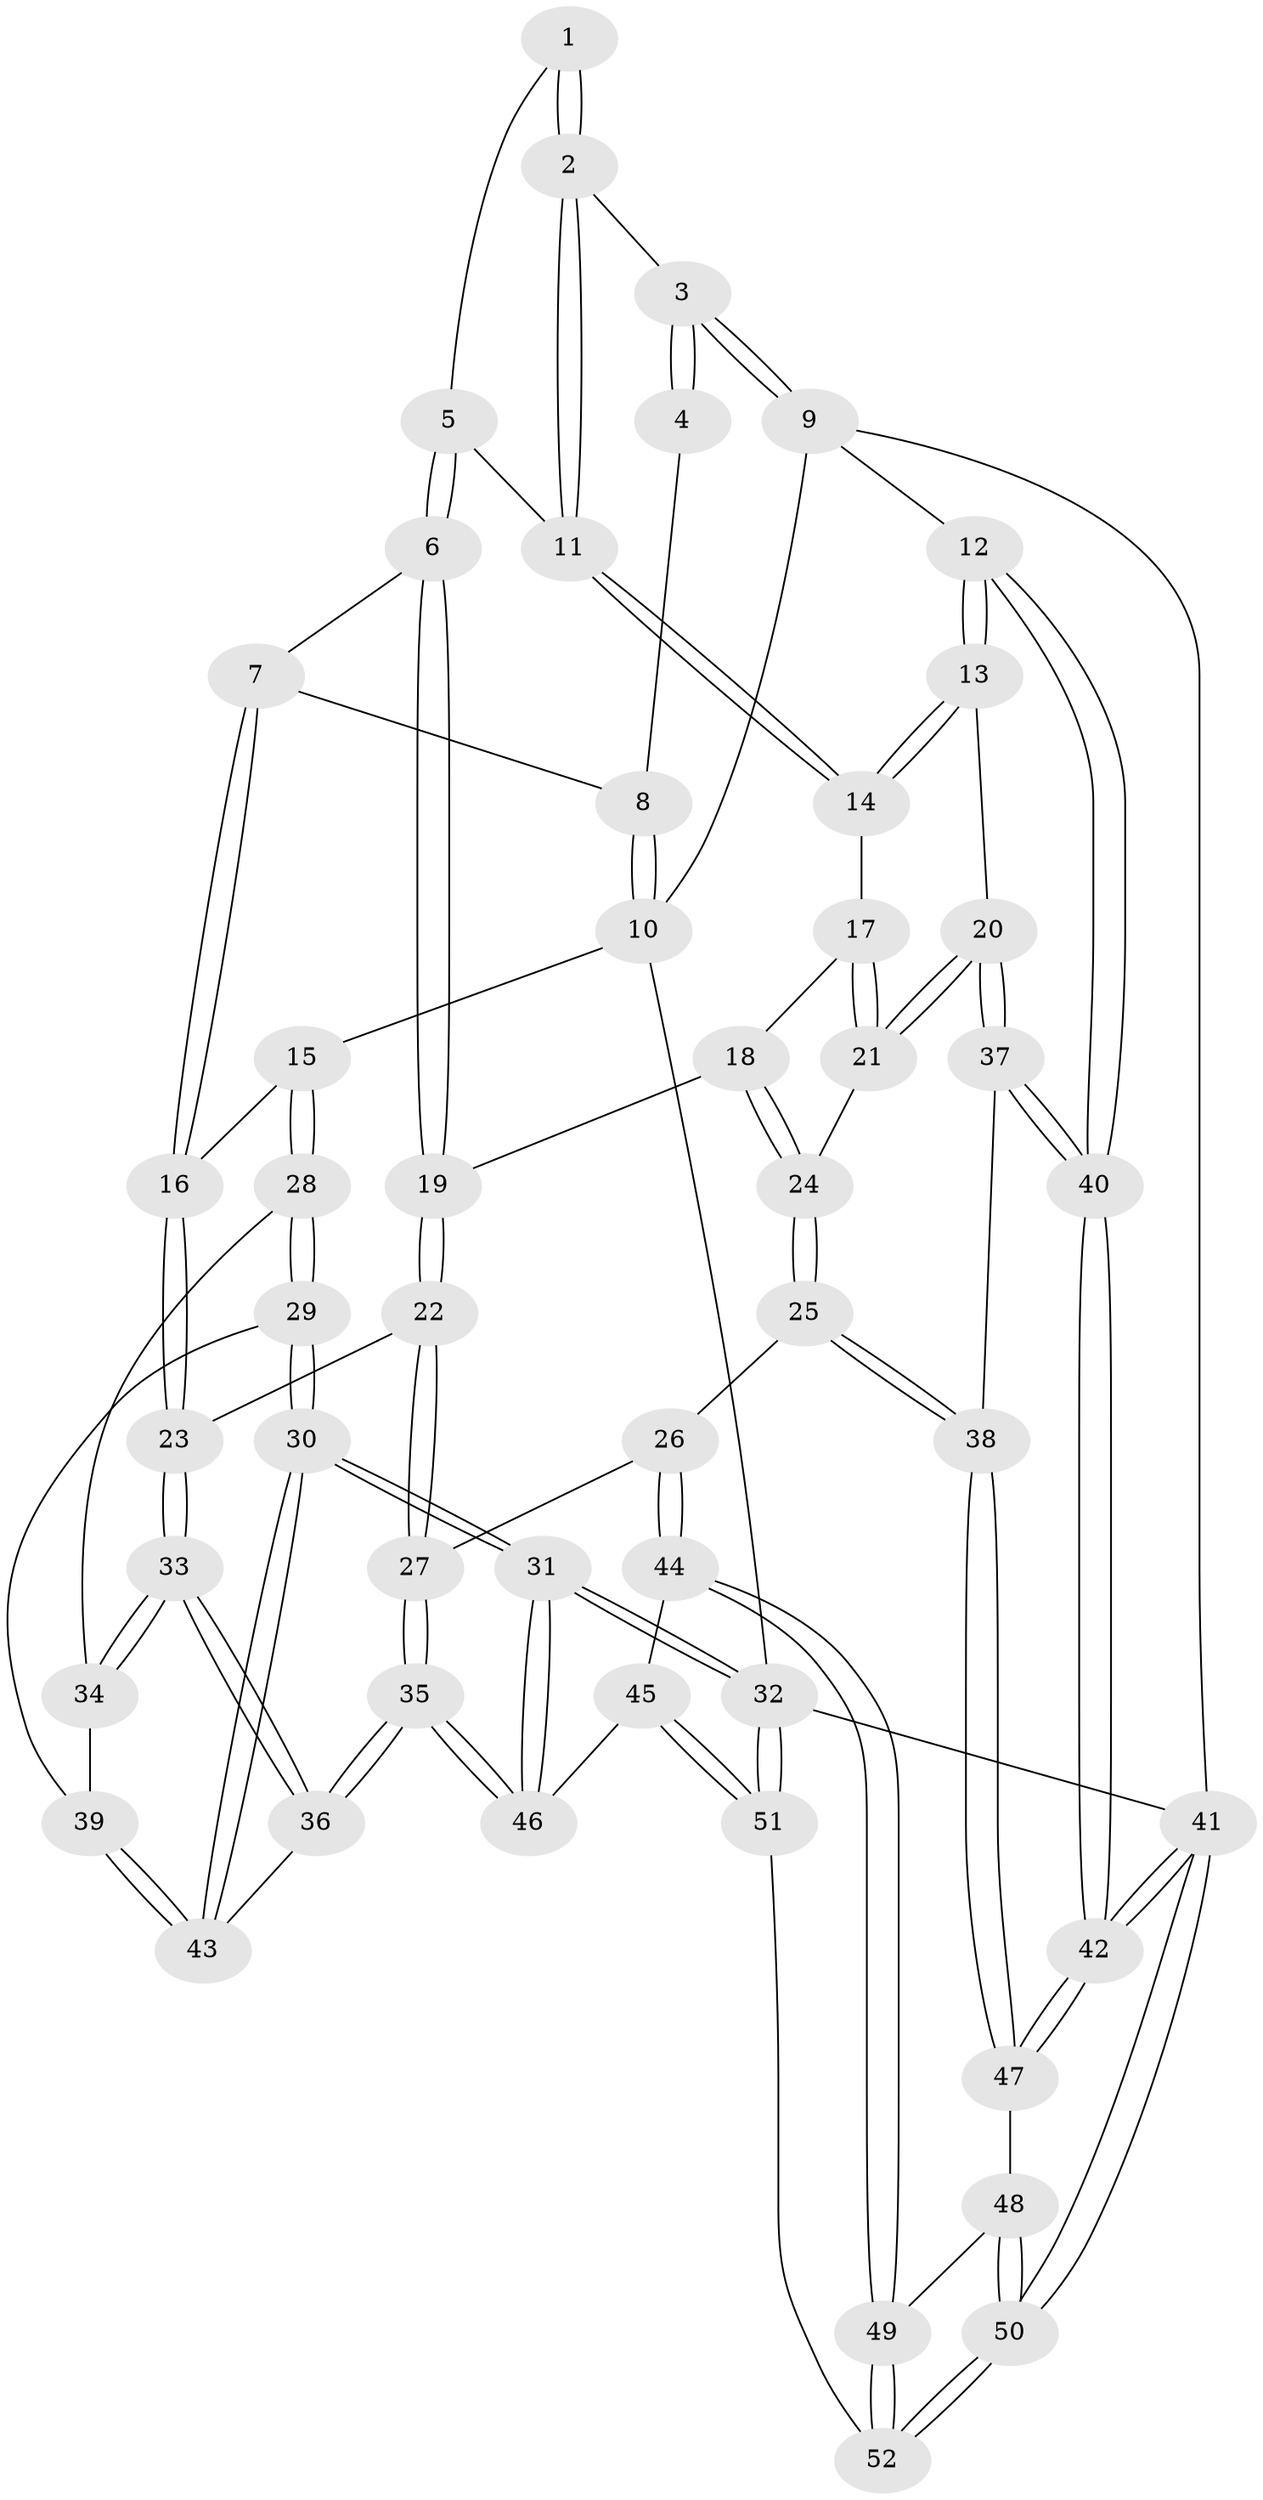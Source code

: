 // coarse degree distribution, {3: 0.23809523809523808, 4: 0.6666666666666666, 5: 0.047619047619047616, 6: 0.047619047619047616}
// Generated by graph-tools (version 1.1) at 2025/38/03/04/25 23:38:36]
// undirected, 52 vertices, 127 edges
graph export_dot {
  node [color=gray90,style=filled];
  1 [pos="+0.7299031193394372+0.04122125250413707"];
  2 [pos="+0.8653064641353786+0.20439591349323358"];
  3 [pos="+1+0"];
  4 [pos="+0.676320267909264+0"];
  5 [pos="+0.7556635977679869+0.20565514633153478"];
  6 [pos="+0.5708755790329456+0.26047147838202095"];
  7 [pos="+0.5428065795323993+0.18049607420219704"];
  8 [pos="+0.6355979256771802+0"];
  9 [pos="+1+0"];
  10 [pos="+0+0"];
  11 [pos="+0.8578362047438068+0.22453860023771735"];
  12 [pos="+1+0.3725492305749428"];
  13 [pos="+1+0.3757930621874378"];
  14 [pos="+0.8740201836345441+0.2638272124252107"];
  15 [pos="+0+0"];
  16 [pos="+0.04531150832414849+0.06989853084079521"];
  17 [pos="+0.7885969499198751+0.3507356644762592"];
  18 [pos="+0.7345083825888539+0.3712086783716014"];
  19 [pos="+0.5656036582807888+0.30331971730172985"];
  20 [pos="+0.8973507667970599+0.48784005879296993"];
  21 [pos="+0.8692745128789303+0.4704709238298727"];
  22 [pos="+0.5513083257901559+0.3257805132477587"];
  23 [pos="+0.29690803467846755+0.3881889481534608"];
  24 [pos="+0.7486097621253252+0.44499887287899753"];
  25 [pos="+0.6639763266658916+0.6074307356260559"];
  26 [pos="+0.656352588169384+0.6060678197788523"];
  27 [pos="+0.5818062731775252+0.5717659933355321"];
  28 [pos="+0+0.1495848820752683"];
  29 [pos="+0+0.6168201100046241"];
  30 [pos="+0+0.8917115068153365"];
  31 [pos="+0+1"];
  32 [pos="+0+1"];
  33 [pos="+0.28018868806512753+0.57930644452303"];
  34 [pos="+0.09287235338435101+0.4906448561267263"];
  35 [pos="+0.3095165652609256+0.68308226367798"];
  36 [pos="+0.3029348702857628+0.6757607793785152"];
  37 [pos="+0.8377267865983031+0.6669847270812357"];
  38 [pos="+0.780985116212015+0.6702882617910353"];
  39 [pos="+0.01674385625524182+0.6101807502433598"];
  40 [pos="+1+0.9336957201218946"];
  41 [pos="+1+1"];
  42 [pos="+1+1"];
  43 [pos="+0.22742902138555074+0.6752712018727258"];
  44 [pos="+0.5474498822077408+0.8649486834138468"];
  45 [pos="+0.3365500705844102+0.8079628945288566"];
  46 [pos="+0.318592979224868+0.7639118013368327"];
  47 [pos="+0.7118036034795071+0.8285982372615999"];
  48 [pos="+0.6865271448772733+0.8588358503898065"];
  49 [pos="+0.6014671787298171+0.903043885142156"];
  50 [pos="+1+1"];
  51 [pos="+0.2580711975962621+1"];
  52 [pos="+0.6298771685258691+1"];
  1 -- 2;
  1 -- 2;
  1 -- 5;
  2 -- 3;
  2 -- 11;
  2 -- 11;
  3 -- 4;
  3 -- 4;
  3 -- 9;
  3 -- 9;
  4 -- 8;
  5 -- 6;
  5 -- 6;
  5 -- 11;
  6 -- 7;
  6 -- 19;
  6 -- 19;
  7 -- 8;
  7 -- 16;
  7 -- 16;
  8 -- 10;
  8 -- 10;
  9 -- 10;
  9 -- 12;
  9 -- 41;
  10 -- 15;
  10 -- 32;
  11 -- 14;
  11 -- 14;
  12 -- 13;
  12 -- 13;
  12 -- 40;
  12 -- 40;
  13 -- 14;
  13 -- 14;
  13 -- 20;
  14 -- 17;
  15 -- 16;
  15 -- 28;
  15 -- 28;
  16 -- 23;
  16 -- 23;
  17 -- 18;
  17 -- 21;
  17 -- 21;
  18 -- 19;
  18 -- 24;
  18 -- 24;
  19 -- 22;
  19 -- 22;
  20 -- 21;
  20 -- 21;
  20 -- 37;
  20 -- 37;
  21 -- 24;
  22 -- 23;
  22 -- 27;
  22 -- 27;
  23 -- 33;
  23 -- 33;
  24 -- 25;
  24 -- 25;
  25 -- 26;
  25 -- 38;
  25 -- 38;
  26 -- 27;
  26 -- 44;
  26 -- 44;
  27 -- 35;
  27 -- 35;
  28 -- 29;
  28 -- 29;
  28 -- 34;
  29 -- 30;
  29 -- 30;
  29 -- 39;
  30 -- 31;
  30 -- 31;
  30 -- 43;
  30 -- 43;
  31 -- 32;
  31 -- 32;
  31 -- 46;
  31 -- 46;
  32 -- 51;
  32 -- 51;
  32 -- 41;
  33 -- 34;
  33 -- 34;
  33 -- 36;
  33 -- 36;
  34 -- 39;
  35 -- 36;
  35 -- 36;
  35 -- 46;
  35 -- 46;
  36 -- 43;
  37 -- 38;
  37 -- 40;
  37 -- 40;
  38 -- 47;
  38 -- 47;
  39 -- 43;
  39 -- 43;
  40 -- 42;
  40 -- 42;
  41 -- 42;
  41 -- 42;
  41 -- 50;
  41 -- 50;
  42 -- 47;
  42 -- 47;
  44 -- 45;
  44 -- 49;
  44 -- 49;
  45 -- 46;
  45 -- 51;
  45 -- 51;
  47 -- 48;
  48 -- 49;
  48 -- 50;
  48 -- 50;
  49 -- 52;
  49 -- 52;
  50 -- 52;
  50 -- 52;
  51 -- 52;
}
